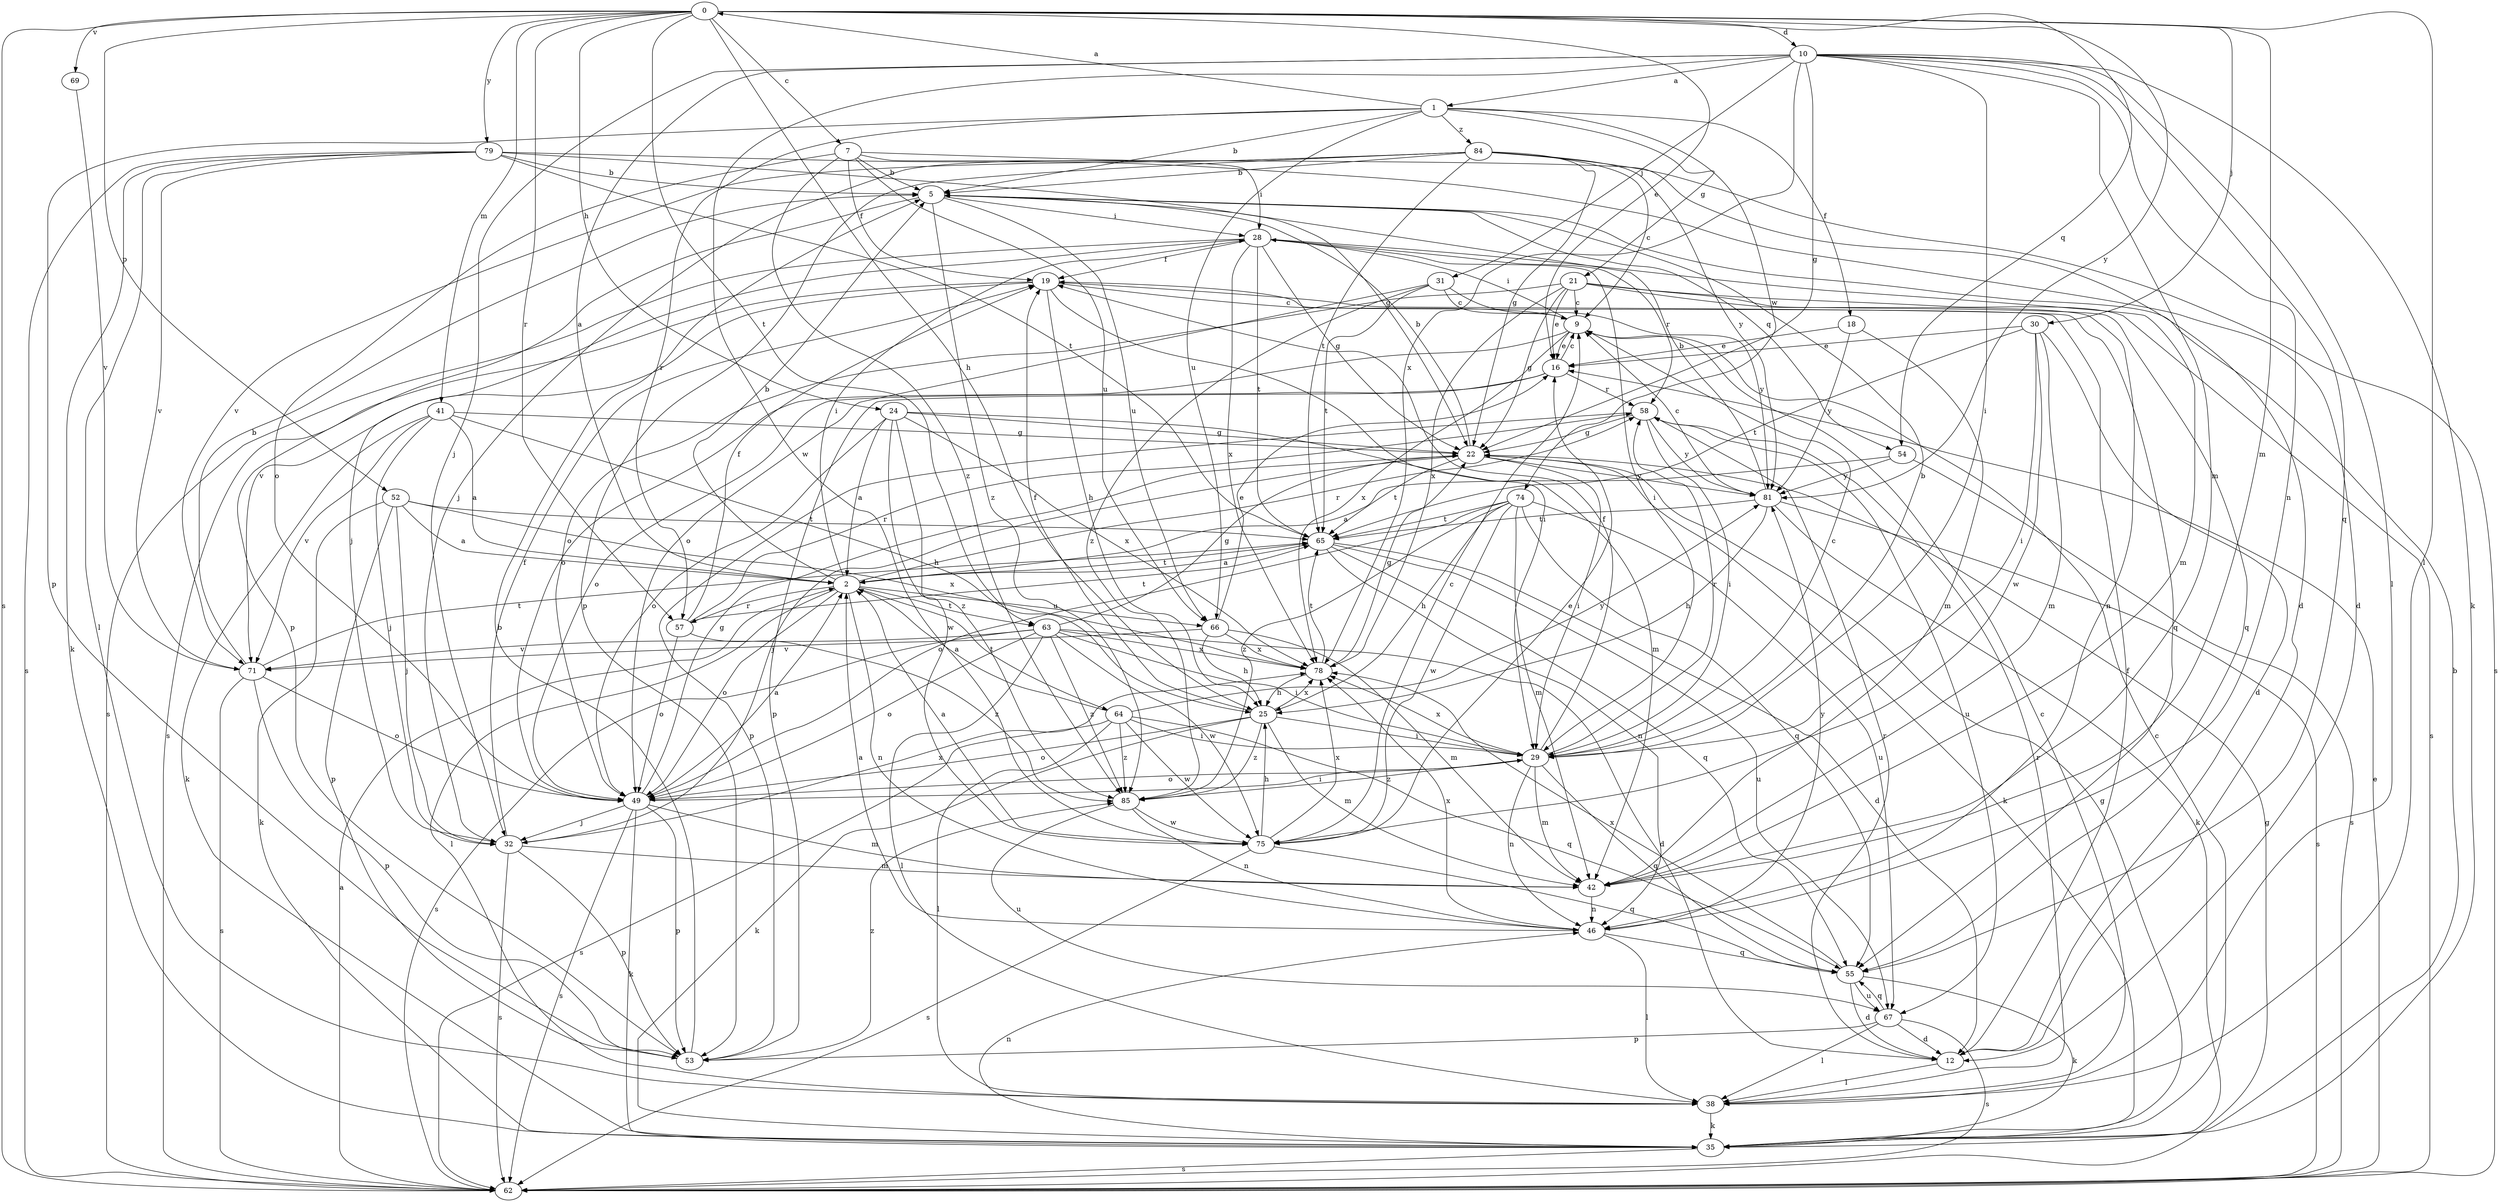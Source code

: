 strict digraph  {
0;
1;
2;
5;
7;
9;
10;
12;
16;
18;
19;
21;
22;
24;
25;
28;
29;
30;
31;
32;
35;
38;
41;
42;
46;
49;
52;
53;
54;
55;
57;
58;
62;
63;
64;
65;
66;
67;
69;
71;
74;
75;
78;
79;
81;
84;
85;
0 -> 7  [label=c];
0 -> 10  [label=d];
0 -> 16  [label=e];
0 -> 24  [label=h];
0 -> 25  [label=h];
0 -> 30  [label=j];
0 -> 38  [label=l];
0 -> 41  [label=m];
0 -> 42  [label=m];
0 -> 52  [label=p];
0 -> 54  [label=q];
0 -> 57  [label=r];
0 -> 62  [label=s];
0 -> 63  [label=t];
0 -> 69  [label=v];
0 -> 79  [label=y];
0 -> 81  [label=y];
1 -> 0  [label=a];
1 -> 5  [label=b];
1 -> 18  [label=f];
1 -> 21  [label=g];
1 -> 53  [label=p];
1 -> 57  [label=r];
1 -> 66  [label=u];
1 -> 74  [label=w];
1 -> 84  [label=z];
2 -> 5  [label=b];
2 -> 28  [label=i];
2 -> 38  [label=l];
2 -> 46  [label=n];
2 -> 49  [label=o];
2 -> 57  [label=r];
2 -> 58  [label=r];
2 -> 63  [label=t];
2 -> 64  [label=t];
2 -> 65  [label=t];
2 -> 66  [label=u];
5 -> 28  [label=i];
5 -> 53  [label=p];
5 -> 54  [label=q];
5 -> 66  [label=u];
5 -> 85  [label=z];
7 -> 5  [label=b];
7 -> 12  [label=d];
7 -> 19  [label=f];
7 -> 28  [label=i];
7 -> 49  [label=o];
7 -> 66  [label=u];
7 -> 85  [label=z];
9 -> 16  [label=e];
9 -> 28  [label=i];
9 -> 49  [label=o];
9 -> 78  [label=x];
10 -> 1  [label=a];
10 -> 2  [label=a];
10 -> 22  [label=g];
10 -> 29  [label=i];
10 -> 31  [label=j];
10 -> 32  [label=j];
10 -> 35  [label=k];
10 -> 38  [label=l];
10 -> 42  [label=m];
10 -> 46  [label=n];
10 -> 55  [label=q];
10 -> 75  [label=w];
10 -> 78  [label=x];
12 -> 19  [label=f];
12 -> 38  [label=l];
12 -> 58  [label=r];
16 -> 9  [label=c];
16 -> 49  [label=o];
16 -> 53  [label=p];
16 -> 58  [label=r];
18 -> 16  [label=e];
18 -> 42  [label=m];
18 -> 81  [label=y];
19 -> 9  [label=c];
19 -> 25  [label=h];
19 -> 29  [label=i];
19 -> 55  [label=q];
19 -> 62  [label=s];
19 -> 71  [label=v];
21 -> 9  [label=c];
21 -> 16  [label=e];
21 -> 22  [label=g];
21 -> 46  [label=n];
21 -> 49  [label=o];
21 -> 55  [label=q];
21 -> 62  [label=s];
21 -> 78  [label=x];
22 -> 5  [label=b];
22 -> 29  [label=i];
22 -> 32  [label=j];
22 -> 35  [label=k];
22 -> 65  [label=t];
22 -> 81  [label=y];
24 -> 2  [label=a];
24 -> 22  [label=g];
24 -> 42  [label=m];
24 -> 49  [label=o];
24 -> 75  [label=w];
24 -> 78  [label=x];
24 -> 85  [label=z];
25 -> 19  [label=f];
25 -> 29  [label=i];
25 -> 35  [label=k];
25 -> 42  [label=m];
25 -> 49  [label=o];
25 -> 78  [label=x];
25 -> 85  [label=z];
28 -> 19  [label=f];
28 -> 22  [label=g];
28 -> 29  [label=i];
28 -> 32  [label=j];
28 -> 42  [label=m];
28 -> 58  [label=r];
28 -> 62  [label=s];
28 -> 65  [label=t];
28 -> 78  [label=x];
29 -> 5  [label=b];
29 -> 9  [label=c];
29 -> 19  [label=f];
29 -> 42  [label=m];
29 -> 46  [label=n];
29 -> 49  [label=o];
29 -> 55  [label=q];
29 -> 58  [label=r];
29 -> 78  [label=x];
29 -> 85  [label=z];
30 -> 12  [label=d];
30 -> 16  [label=e];
30 -> 29  [label=i];
30 -> 42  [label=m];
30 -> 65  [label=t];
30 -> 75  [label=w];
31 -> 9  [label=c];
31 -> 49  [label=o];
31 -> 65  [label=t];
31 -> 81  [label=y];
31 -> 85  [label=z];
32 -> 19  [label=f];
32 -> 42  [label=m];
32 -> 53  [label=p];
32 -> 62  [label=s];
32 -> 78  [label=x];
35 -> 5  [label=b];
35 -> 9  [label=c];
35 -> 22  [label=g];
35 -> 46  [label=n];
35 -> 62  [label=s];
38 -> 9  [label=c];
38 -> 35  [label=k];
38 -> 58  [label=r];
41 -> 2  [label=a];
41 -> 22  [label=g];
41 -> 25  [label=h];
41 -> 32  [label=j];
41 -> 35  [label=k];
41 -> 71  [label=v];
42 -> 46  [label=n];
46 -> 2  [label=a];
46 -> 38  [label=l];
46 -> 55  [label=q];
46 -> 78  [label=x];
46 -> 81  [label=y];
49 -> 2  [label=a];
49 -> 22  [label=g];
49 -> 29  [label=i];
49 -> 32  [label=j];
49 -> 35  [label=k];
49 -> 42  [label=m];
49 -> 53  [label=p];
49 -> 62  [label=s];
52 -> 2  [label=a];
52 -> 32  [label=j];
52 -> 35  [label=k];
52 -> 53  [label=p];
52 -> 65  [label=t];
52 -> 78  [label=x];
53 -> 5  [label=b];
53 -> 85  [label=z];
54 -> 2  [label=a];
54 -> 62  [label=s];
54 -> 81  [label=y];
55 -> 12  [label=d];
55 -> 35  [label=k];
55 -> 67  [label=u];
55 -> 78  [label=x];
57 -> 19  [label=f];
57 -> 49  [label=o];
57 -> 58  [label=r];
57 -> 65  [label=t];
57 -> 85  [label=z];
58 -> 22  [label=g];
58 -> 29  [label=i];
58 -> 53  [label=p];
58 -> 67  [label=u];
58 -> 81  [label=y];
62 -> 2  [label=a];
62 -> 16  [label=e];
62 -> 22  [label=g];
63 -> 12  [label=d];
63 -> 22  [label=g];
63 -> 29  [label=i];
63 -> 38  [label=l];
63 -> 49  [label=o];
63 -> 62  [label=s];
63 -> 71  [label=v];
63 -> 75  [label=w];
63 -> 78  [label=x];
63 -> 85  [label=z];
64 -> 2  [label=a];
64 -> 29  [label=i];
64 -> 38  [label=l];
64 -> 55  [label=q];
64 -> 62  [label=s];
64 -> 75  [label=w];
64 -> 81  [label=y];
64 -> 85  [label=z];
65 -> 2  [label=a];
65 -> 12  [label=d];
65 -> 46  [label=n];
65 -> 55  [label=q];
65 -> 67  [label=u];
66 -> 16  [label=e];
66 -> 25  [label=h];
66 -> 42  [label=m];
66 -> 71  [label=v];
66 -> 78  [label=x];
67 -> 12  [label=d];
67 -> 38  [label=l];
67 -> 53  [label=p];
67 -> 55  [label=q];
67 -> 62  [label=s];
69 -> 71  [label=v];
71 -> 5  [label=b];
71 -> 49  [label=o];
71 -> 53  [label=p];
71 -> 62  [label=s];
71 -> 65  [label=t];
74 -> 25  [label=h];
74 -> 42  [label=m];
74 -> 49  [label=o];
74 -> 55  [label=q];
74 -> 65  [label=t];
74 -> 67  [label=u];
74 -> 75  [label=w];
74 -> 85  [label=z];
75 -> 2  [label=a];
75 -> 9  [label=c];
75 -> 16  [label=e];
75 -> 25  [label=h];
75 -> 55  [label=q];
75 -> 62  [label=s];
75 -> 78  [label=x];
78 -> 22  [label=g];
78 -> 25  [label=h];
78 -> 65  [label=t];
79 -> 5  [label=b];
79 -> 12  [label=d];
79 -> 22  [label=g];
79 -> 35  [label=k];
79 -> 38  [label=l];
79 -> 62  [label=s];
79 -> 65  [label=t];
79 -> 71  [label=v];
81 -> 5  [label=b];
81 -> 9  [label=c];
81 -> 25  [label=h];
81 -> 35  [label=k];
81 -> 62  [label=s];
81 -> 65  [label=t];
84 -> 5  [label=b];
84 -> 9  [label=c];
84 -> 22  [label=g];
84 -> 32  [label=j];
84 -> 53  [label=p];
84 -> 62  [label=s];
84 -> 65  [label=t];
84 -> 71  [label=v];
84 -> 81  [label=y];
85 -> 46  [label=n];
85 -> 67  [label=u];
85 -> 75  [label=w];
}
